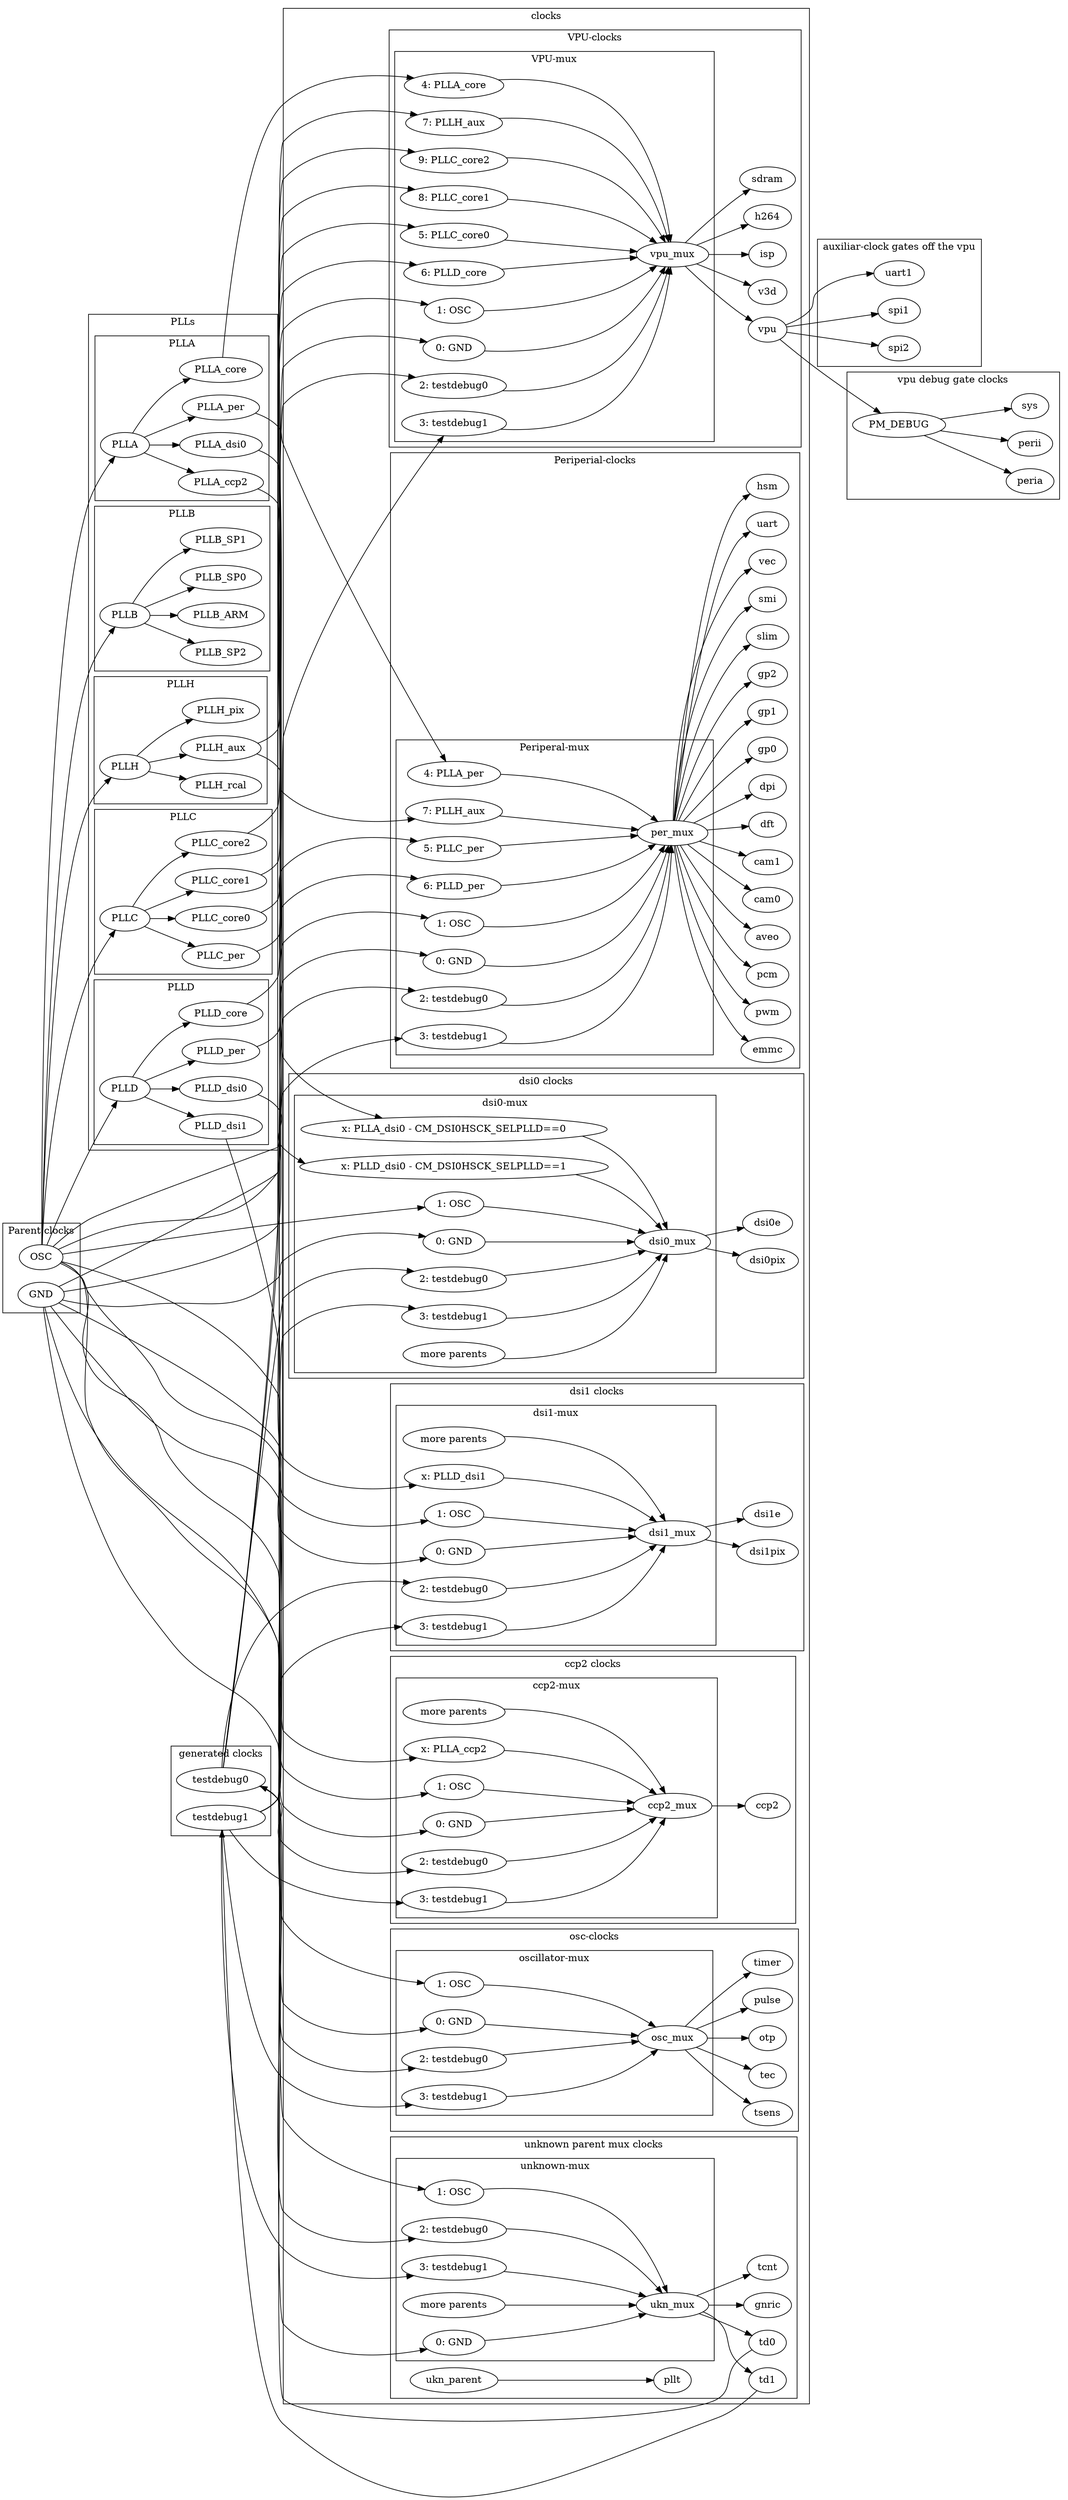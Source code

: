 /*
 * Copyright (C) 2016 Martin Sperl
 *
 * This program is free software; you can redistribute it and/or modify
 * it under the terms of the GNU General Public License as published by
 * the Free Software Foundation; either version 2 of the License, or
 * (at your option) any later version.
 *
 * This program is distributed in the hope that it will be useful,
 * but WITHOUT ANY WARRANTY; without even the implied warranty of
 * MERCHANTABILITY or FITNESS FOR A PARTICULAR PURPOSE.  See the
 * GNU General Public License for more details.
 */

digraph clocks {
    rankdir=LR;

    /* the basic clocks */
    subgraph cluster_osc {
        label = "Parent clocks";

        "GND"
            "OSC"
    }

    /* the generated test clocks */
    subgraph cluster_clock_gen {
        label = "generated clocks";

        "testdebug0"
            "testdebug1"
    }

    /* the PLLs and their divider */
    subgraph cluster_pll {
        label = "PLLs";

        subgraph cluster_plla {
            label = "PLLA";

            OSC -> PLLA

                PLLA -> PLLA_core
                PLLA -> PLLA_per
                PLLA -> PLLA_dsi0
                PLLA -> PLLA_ccp2
        }

        subgraph cluster_pllb {
            label = "PLLB";

            OSC -> PLLB

                PLLB -> PLLB_ARM
                PLLB -> PLLB_SP0
                PLLB -> PLLB_SP1
                PLLB -> PLLB_SP2
        }

        subgraph cluster_pllc {
            label = "PLLC";

            OSC -> PLLC

                PLLC -> PLLC_core0
                PLLC -> PLLC_core1
                PLLC -> PLLC_core2
                PLLC -> PLLC_per
        }

        subgraph cluster_plld {
            label = "PLLD";

            OSC -> PLLD

                PLLD -> PLLD_core
                PLLD -> PLLD_per
                PLLD -> PLLD_dsi0
                PLLD -> PLLD_dsi1
        }

        subgraph cluster_pllh {
            label = "PLLH";

            OSC -> PLLH

                PLLH -> PLLH_aux
                PLLH -> PLLH_pix
                PLLH -> PLLH_rcal
        }
    }

    /* all the clock mux groups and the clocks that use them */
    subgraph cluster_mux {
        label = "clocks";

        /* the vpu clocks and the common mux */
        subgraph cluster_vpu_clocks {
            label = "VPU-clocks";

            /* the common mux for all vpu clocks */
            subgraph cluster_vpu_mux {
                label = "VPU-mux";

                /* the mux name/id */
                vGND        [label="0: GND"]
                    vOSC        [label="1: OSC"]
                    vtestdebug0 [label="2: testdebug0"]
                    vtestdebug1 [label="3: testdebug1"]
                    vPLLA_core  [label="4: PLLA_core"]
                    vPLLC_core0 [label="5: PLLC_core0"]
                    vPLLD_core  [label="6: PLLD_core"]
                    vPLLH_aux   [label="7: PLLH_aux"]
                    vPLLC_core1 [label="8: PLLC_core1"]
                    vPLLC_core2 [label="9: PLLC_core2"]

                    GND        -> vGND        -> vpu_mux
                    OSC        -> vOSC        -> vpu_mux
                    testdebug0 -> vtestdebug0 -> vpu_mux
                    testdebug1 -> vtestdebug1 -> vpu_mux
                    PLLA_core  -> vPLLA_core  -> vpu_mux
                    PLLC_core0 -> vPLLC_core0 -> vpu_mux
                    PLLD_core  -> vPLLD_core  -> vpu_mux
                    PLLH_aux   -> vPLLH_aux   -> vpu_mux
                    PLLC_core1 -> vPLLC_core1 -> vpu_mux
                    PLLC_core2 -> vPLLC_core2 -> vpu_mux
            }

            /* the clocks that use the vpu clock domain */
            vpu_mux -> vpu
                vpu_mux -> v3d
                vpu_mux -> isp
                vpu_mux -> h264
                vpu_mux -> sdram
        }

        /* the peripherial clocks */
        subgraph cluster_per_clocks {
            label = "Periperial-clocks";

            /* the common mux for all periperal clocks */
            subgraph cluster_per_mux {
                label = "Periperal-mux";
                pGND        [label="0: GND"]
                    pOSC        [label="1: OSC"]
                    ptestdebug0 [label="2: testdebug0"]
                    ptestdebug1 [label="3: testdebug1"]
                    pPLLA_per   [label="4: PLLA_per"]
                    pPLLC_per   [label="5: PLLC_per"]
                    pPLLD_per   [label="6: PLLD_per"]
                    pPLLH_aux   [label="7: PLLH_aux"]

                    GND        -> pGND        -> per_mux
                    OSC        -> pOSC        -> per_mux
                    testdebug0 -> ptestdebug0 -> per_mux
                    testdebug1 -> ptestdebug1 -> per_mux
                    PLLA_per   -> pPLLA_per   -> per_mux
                    PLLC_per   -> pPLLC_per   -> per_mux
                    PLLD_per   -> pPLLD_per   -> per_mux
                    PLLH_aux   -> pPLLH_aux   -> per_mux
            }

            /* the clocks that use the per clock domain */
            per_mux -> vec
                per_mux -> uart
                per_mux -> hsm
                per_mux -> emmc
                per_mux -> pwm
                per_mux -> pcm
                per_mux -> aveo
                per_mux -> cam0
                per_mux -> cam1
                per_mux -> dft
                per_mux -> dpi
                per_mux -> gp0
                per_mux -> gp1
                per_mux -> gp2
                per_mux -> slim
                per_mux -> smi
        }

        /* the osc clocks */
        subgraph cluster_osc_clocks {
            label = "osc-clocks";

            /* the common mux for all osc clocks */
            subgraph cluster_osc_mux {
                label = "oscillator-mux";
                oGND        [label="0: GND"]
                    oOSC        [label="1: OSC"]
                    otestdebug0 [label="2: testdebug0"]
                    otestdebug1 [label="3: testdebug1"]

                    GND        -> oGND        -> osc_mux
                    OSC        -> oOSC        -> osc_mux
                    testdebug0 -> otestdebug0 -> osc_mux
                    testdebug1 -> otestdebug1 -> osc_mux
            }

            /* the clocks that use the osc clock domain */
            osc_mux -> tsens
                osc_mux -> tec
                osc_mux -> otp
                osc_mux -> pulse
                osc_mux -> timer
        }

        /* dsi0 related clocks */
        subgraph cluster_dsi0_mux_clocks {
            label = "dsi0 clocks";

            /* the common mux for all dsi0 clocks */
            subgraph cluster_dsi0_mux {
                label = "dsi0-mux";

                /* 16 possible parent clocks */
                d0GND        [label="0: GND"]
                    d0OSC        [label="1: OSC"]
                    d0testdebug0 [label="2: testdebug0"]
                    d0testdebug1 [label="3: testdebug1"]
                    d0PLLA_dsi0  [label="x: PLLA_dsi0 - CM_DSI0HSCK_SELPLLD==0"]
                    d0PLLD_dsi0  [label="x: PLLD_dsi0 - CM_DSI0HSCK_SELPLLD==1"]
                    d0missing    [label="more parents"]

                    GND        -> d0GND        -> dsi0_mux
                    OSC        -> d0OSC        -> dsi0_mux
                    testdebug0 -> d0testdebug0 -> dsi0_mux
                    testdebug1 -> d0testdebug1 -> dsi0_mux
                    PLLA_dsi0  -> d0PLLA_dsi0  -> dsi0_mux
                    PLLD_dsi0  -> d0PLLD_dsi0  -> dsi0_mux
                    d0missing  -> dsi0_mux
            }

            dsi0_mux -> dsi0e
                dsi0_mux -> dsi0pix
        }

        /* dsi1 related clocks */
        subgraph cluster_dsi1_mux_clocks {
            label = "dsi1 clocks";

            /* the common mux for all dsi1 clocks */
            subgraph cluster_dsi1_mux {
                label = "dsi1-mux";

                /* 16 possible parent clocks */
                d1GND        [label="0: GND"]
                    d1OSC        [label="1: OSC"]
                    d1testdebug0 [label="2: testdebug0"]
                    d1testdebug1 [label="3: testdebug1"]
                    d1PLLD_dsi1  [label="x: PLLD_dsi1"]
                    d1missing    [label="more parents"]

                    GND        -> d1GND        -> dsi1_mux
                    OSC        -> d1OSC        -> dsi1_mux
                    testdebug0 -> d1testdebug0 -> dsi1_mux
                    testdebug1 -> d1testdebug1 -> dsi1_mux
                    PLLD_dsi1  -> d1PLLD_dsi1  -> dsi1_mux
                    d1missing  -> dsi1_mux
            }

            dsi1_mux -> dsi1e
                dsi1_mux -> dsi1pix
        }

        /* ccp2 related clocks */
        subgraph cluster_ccp2_mux_clocks {
            label = "ccp2 clocks";

            /* the common mux for all ccp2 clocks */
            subgraph cluster_ccp2_mux {
                label = "ccp2-mux";

                /* 8 possible parent clocks */
                cGND        [label="0: GND"]
                    cOSC        [label="1: OSC"]
                    ctestdebug0 [label="2: testdebug0"]
                    ctestdebug1 [label="3: testdebug1"]
                    cPLLA_ccp2  [label="x: PLLA_ccp2"]
                    cmissing    [label="more parents"]

                    GND        -> cGND        -> ccp2_mux
                    OSC        -> cOSC        -> ccp2_mux
                    testdebug0 -> ctestdebug0 -> ccp2_mux
                    testdebug1 -> ctestdebug1 -> ccp2_mux
                    PLLA_ccp2  -> cPLLA_ccp2  -> ccp2_mux
                    cmissing   -> ccp2_mux
            }

            ccp2_mux -> ccp2
        }

        /* clocks where we do not know the parents */
        subgraph cluster_unknown_parent_mux_clocks {
            label = "unknown parent mux clocks";

            /* the common mux for all unknown clocks */
            subgraph cluster_ukn_mux {
                label = "unknown-mux";
                uGND        [label="0: GND"]
                    uOSC        [label="1: OSC"]
                    utestdebug0 [label="2: testdebug0"]
                    utestdebug1 [label="3: testdebug1"]
                    umissing    [label="more parents"]

                    GND        -> uGND        -> ukn_mux
                    OSC        -> uOSC        -> ukn_mux
                    testdebug0 -> utestdebug0 -> ukn_mux
                    testdebug1 -> utestdebug1 -> ukn_mux
                    umissing   -> ukn_mux
            }

            /*
             * mux-clocks with 16 possible parent clocks
             * possibly related to testdebug0/1?
             */
            ukn_mux -> td0 -> testdebug0
                ukn_mux -> td1 -> testdebug1
                ukn_mux -> tcnt
                ukn_mux -> gnric /* dummy? - but it is marked RW */

                /* mux-clock with 8 possible parent clocks */
                ukn_parent -> pllt /* no enable - missing divider,
                                    * but with CM_PLLTCNT0-3
                                    * counters?
                                    */
        }
    }

    /* auxiliar periperial clock gates */
    subgraph cluster_aux_clocks {
        label = "auxiliar-clock gates off the vpu";

        vpu -> spi1
            vpu -> spi2
            vpu -> uart1
    }

    /* clock gates that require debug bit set in the power manager */
    subgraph cluster_vpu_debug_clocks {
        label = "vpu debug gate clocks";

        vpu -> PM_DEBUG
            /* no ENABLE bits */
            PM_DEBUG -> peria
            PM_DEBUG -> perii
            PM_DEBUG -> sys
    }
}
